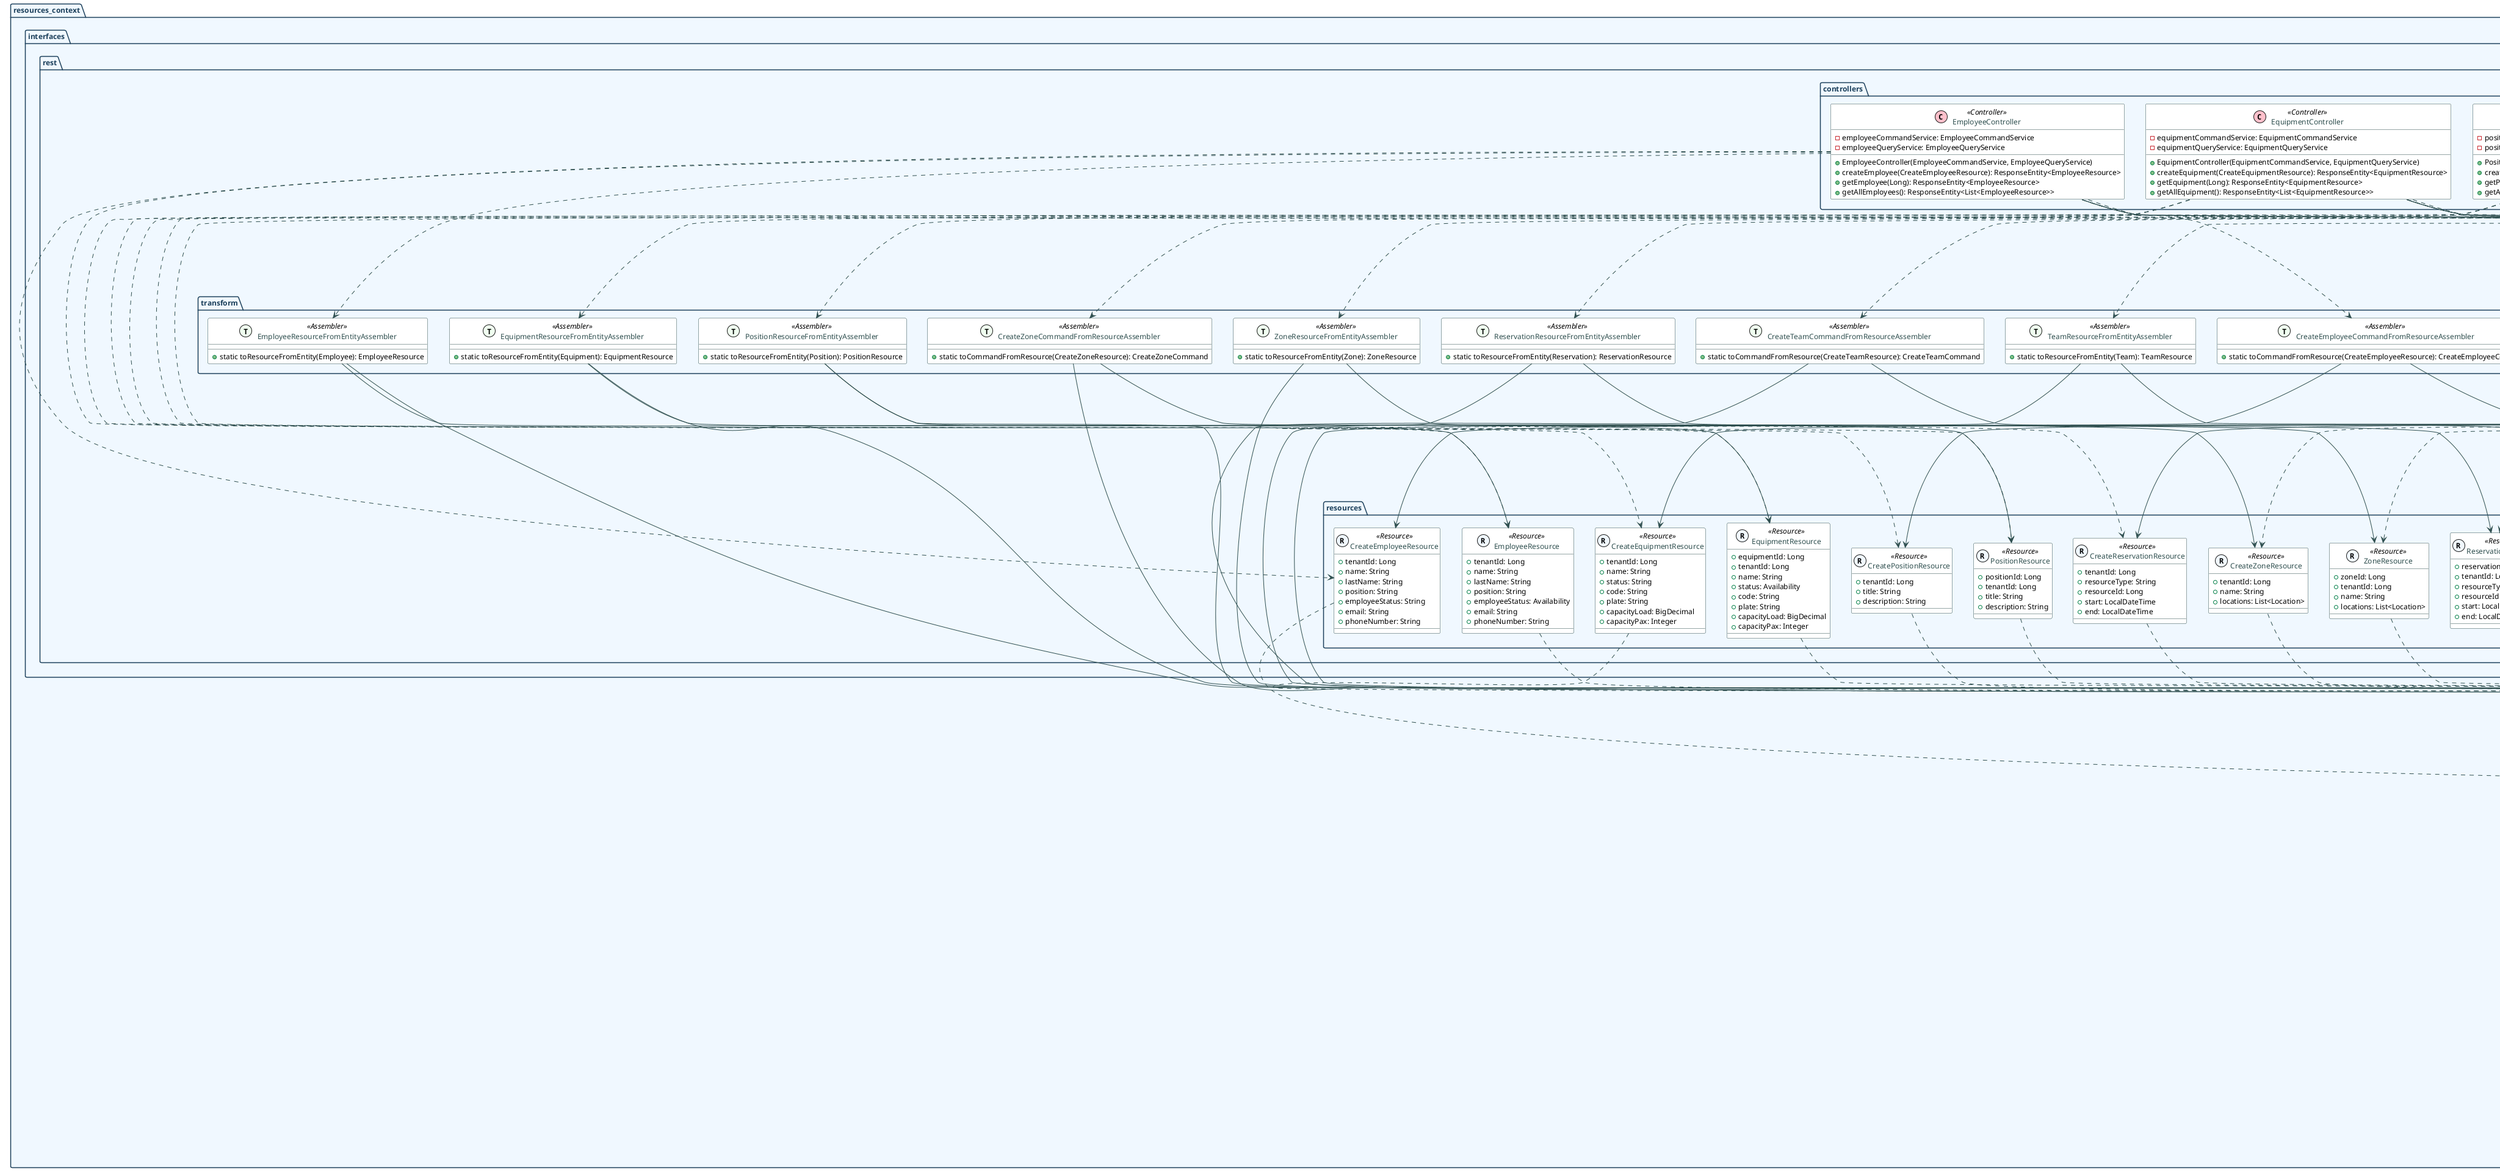 @startuml
!define DARKBLUE #F0F8FF
!define LIGHTBLUE #E0F2F7
!define GREEN #E6FFE6
!define ORANGE #FFFAF0
!define GREY #F5F5F5
!define RED #FFEEEE
!define PURPLE #E6E6FA
!define TEAL #E0FFFF

skinparam defaultFontName "Arial"
skinparam defaultFontSize 12
skinparam class {
    BackgroundColor White
    ArrowColor #2F4F4F
    BorderColor #2F4F4F
    FontColor #2F4F4F
}
skinparam package {
    BackgroundColor DARKBLUE
    BorderColor #1C405B
    FontColor #1C405B
}
skinparam stereotype {
    FontColor #6A5ACD
}

package "resources_context" {

    package "application" {
        package "internal" {
            package "commandservices" {
                class EmployeeCommandServiceImpl <<(S, #ADD8E6) Service>> {
                    - employeeRepository: EmployeeRepository
                    + EmployeeCommandServiceImpl(EmployeeRepository)
                    + handle(CreateEmployeeCommand): Long
                }
                class EquipmentCommandServiceImpl <<(S, #ADD8E6) Service>> {
                    - equipmentRepository: EquipmentRepository
                    + EquipmentCommandServiceImpl(EquipmentRepository)
                    + handle(CreateEquipmentCommand): Long
                }
                class PositionCommandServiceImpl <<(S, #ADD8E6) Service>> {
                    - positionRepository: PositionRepository
                    + PositionCommandServiceImpl(PositionRepository)
                    + handle(CreatePositionCommand): Long
                }
                class ReservationCommandServiceImpl <<(S, #ADD8E6) Service>> {
                    - reservationRepository: ReservationRepository
                    + ReservationCommandServiceImpl(ReservationRepository)
                    + handle(CreateReservationCommand): Long
                }
                class TeamCommandServiceImpl <<(S, #ADD8E6) Service>> {
                    - teamRepository: TeamRepository
                    + TeamCommandServiceImpl(TeamRepository)
                    + handle(CreateTeamCommand): Long
                }
                class ZoneCommandServiceImpl <<(S, #ADD8E6) Service>> {
                    - zoneRepository: ZoneRepository
                    + ZoneCommandServiceImpl(ZoneRepository)
                    + handle(CreateZoneCommand): Long
                }
            }
            package "queryservices" {
                class EmployeeQueryServiceImpl <<(S, #ADD8E6) Service>> {
                    - employeeRepository: EmployeeRepository
                    + EmployeeQueryServiceImpl(EmployeeRepository)
                    + handle(GetEmployeeByIdQuery): Optional<Employee>
                    + handle(GetAllEmployeesQuery): List<Employee>
                }
                class EquipmentQueryServiceImpl <<(S, #ADD8E6) Service>> {
                    - equipmentRepository: EquipmentRepository
                    + EquipmentQueryServiceImpl(EquipmentRepository)
                    + handle(GetEquipmentByIdQuery): Optional<Equipment>
                    + handle(GetAllEquipmentsQuery): List<Equipment>
                }
                class PositionQueryServiceImpl <<(S, #ADD8E6) Service>> {
                    - positionRepository: PositionRepository
                    + PositionQueryServiceImpl(PositionRepository)
                    + handle(GetPositionByIdQuery): Optional<Position>
                    + handle(GetAllPositionsQuery): List<Position>
                }
                class ReservationQueryServiceImpl <<(S, #ADD8E6) Service>> {
                    - reservationRepository: ReservationRepository
                    + ReservationQueryServiceImpl(ReservationRepository)
                    + handle(GetReservationByIdQuery): Optional<Reservation>
                    + handle(GetReservationsByResourceReference): List<Reservation>
                }
                class TeamQueryServiceImpl <<(S, #ADD8E6) Service>> {
                    - teamRepository: TeamRepository
                    + TeamQueryServiceImpl(TeamRepository)
                    + handle(GetTeamByIdQuery): Optional<Team>
                    + handle(GetAllTeamsQuery): List<Team>
                }
                class ZoneQueryServiceImpl <<(S, #ADD8E6) Service>> {
                    - zoneRepository: ZoneRepository
                    + ZoneQueryServiceImpl(ZoneRepository)
                    + handle(GetZoneByIdQuery): Optional<Zone>
                    + handle(GetAllZonesQuery): List<Zone>
                }
            }
        }
    }

    package "domain" {
        package "model" {
            package "aggregates" {
                class Employee <<(A, #B0E0E6) AggregateRoot>> {
                    - tenantId: TenantId <<Embedded>>
                    - name: FullName <<Embedded>>
                    - contactInfo: ContactInfo <<Embedded>>
                    - position: String
                    - employeeStatus: Availability <<Embedded>>
                    + Employee(Long, String, String, String, String, String, String)
                    + Employee()
                    + Employee(CreateEmployeeCommand)
                    + updateContactInfo(ContactInfo)
                    + changeAvailability(Availability)
                }
                class Equipment <<(A, #B0E0E6) AggregateRoot>> {
                    - tenantId: TenantId <<Embedded>>
                    - code: String
                    - name: String
                    - plate: String
                    - capacity: Capacity <<Embedded>>
                    - equipmentStatus: Availability <<Embedded>>
                    + Equipment(Long, String, String, String, String, BigDecimal, Integer)
                    + Equipment()
                    + Equipment(CreateEquipmentCommand)
                    + isAvailable(TimeInterval): boolean
                    + scheduleInspection(LocalDateTime)
                }
                class Position <<(A, #B0E0E6) AggregateRoot>> {
                    - tenantId: TenantId <<Embedded>>
                    - title: String
                    - description: String
                    + Position(Long, String, String)
                    + Position()
                    + Position(CreatePositionCommand)
                    + updateDetails(String, String)
                }
                class Reservation <<(A, #B0E0E6) AggregateRoot>> {
                    - tenantId: TenantId <<Embedded>>
                    - resourceReference: ResourceReference <<Embedded>>
                    - timeInterval: TimeInterval <<Embedded>>
                    + Reservation(Long, String, Long, LocalDateTime, LocalDateTime)
                    + Reservation()
                    + Reservation(CreateReservationCommand)
                    + static create(CreateReservationCommand): Reservation
                    + conflictsWith(TimeInterval): boolean
                }
                class Team <<(A, #B0E0E6) AggregateRoot>> {
                    - tenantId: TenantId <<Embedded>>
                    - name: String
                    - teamMembers: List<TeamMember> <<ElementCollection>>
                    + Team(Long, String, List<TeamMember>)
                    + Team()
                    + Team(CreateTeamCommand)
                    + addMember(TeamMember)
                    + removeMember(Long)
                    + validateMembersUnique()
                }
                class Zone <<(A, #B0E0E6) AggregateRoot>> {
                    - tenantId: TenantId <<Embedded>>
                    - name: String
                    - locationsList: List<Location> <<ElementCollection>>
                    + Zone(Long, String)
                    + Zone()
                    + Zone(CreateZoneCommand)
                }
            }
            package "commands" {
                class CreateEmployeeCommand <<(R, #FFDAB9) Record>> {
                    + tenantId: Long
                    + name: String
                    + lastName: String
                    + position: String
                    + employeeStatus: String
                    + email: String
                    + phoneNumber: String
                }
                class CreateEquipmentCommand <<(R, #FFDAB9) Record>> {
                    + tenantId: Long
                    + name: String
                    + status: String
                    + code: String
                    + plate: String
                    + capacityLoad: BigDecimal
                    + capacityPax: Integer
                }
                class CreatePositionCommand <<(R, #FFDAB9) Record>> {
                    + tenantId: Long
                    + title: String
                    + description: String
                }
                class CreateReservationCommand <<(R, #FFDAB9) Record>> {
                    + tenantId: Long
                    + resourceType: String
                    + resourceId: Long
                    + start: LocalDateTime
                    + end: LocalDateTime
                }
                class CreateTeamCommand <<(R, #FFDAB9) Record>> {
                    + tenantId: Long
                    + name: String
                    + teamMembers: List<TeamMember>
                }
                class CreateZoneCommand <<(R, #FFDAB9) Record>> {
                    + tenantId: Long
                    + name: String
                    + locations: List<Location>
                }
            }
            package "entities" {
                class Location <<(E, #90EE90) Entity>> {
                    - id: Long
                    - address: Address <<Embedded>>
                    - coordinates: Coordinates <<Embedded>>
                    + Location(Address, Coordinates)
                    + Location()
                }
                class TeamMember <<(E, #90EE90) Entity>> {
                    - id: Long
                    - employeeId: Long
                    + TeamMember(Long, Team)
                    + TeamMember()
                }
            }
            package "queries" {
                class GetAllEmployeesQuery <<(R, #FFFACD) Record>> {
                }
                class GetAllEquipmentsQuery <<(R, #FFFACD) Record>> {
                }
                class GetAllPositionsQuery <<(R, #FFFACD) Record>> {
                }
                class GetAllTeamsQuery <<(R, #FFFACD) Record>> {
                }
                class GetAllZonesQuery <<(R, #FFFACD) Record>> {
                }
                class GetEmployeeByIdQuery <<(R, #FFFACD) Record>> {
                    + employeeId: Long
                }
                class GetEquipmentByIdQuery <<(R, #FFFACD) Record>> {
                    + equipmentId: Long
                }
                class GetPositionByIdQuery <<(R, #FFFACD) Record>> {
                    + positionId: Long
                }
                class GetReservationByIdQuery <<(R, #FFFACD) Record>> {
                    + reservationId: Long
                }
                class GetReservationsByResourceReference <<(R, #FFFACD) Record>> {
                    + resourceId: Long
                    + resourceType: String
                }
                class GetTeamByIdQuery <<(R, #FFFACD) Record>> {
                    + teamId: Long
                }
                class GetZoneByIdQuery <<(R, #FFFACD) Record>> {
                    + zoneId: Long
                }
            }
            package "valueobjects" {
                class Address <<(V, #DDA0DD) ValueObject>> {
                    + street: String
                    + city: String
                    + country: String
                    + Address(String, String, String)
                }
                enum Availability <<(E, #D8BFD8) Enum>> {
                    AVAILABLE
                    UNAVAILABLE
                    VACATION
                    RESERVED
                }
                class Capacity <<(V, #DDA0DD) ValueObject>> {
                    + tons: BigDecimal
                    + passengers: Integer
                    + Capacity(BigDecimal, Integer)
                }
                class ContactInfo <<(V, #DDA0DD) ValueObject>> {
                    + email: String
                    + phoneNumber: String
                    + ContactInfo(String, String)
                }
                class Coordinates <<(V, #DDA0DD) ValueObject>> {
                    + latitude: Double
                    + longitude: Double
                    + Coordinates(Double, Double)
                }
                class Dni <<(V, #DDA0DD) ValueObject>> {
                    + dni: String
                    + Dni(String)
                }
                class FullName <<(V, #DDA0DD) ValueObject>> {
                    + firstName: String
                    + lastName: String
                    + FullName(String, String)
                }
                class LocationId <<(V, #DDA0DD) ValueObject>> {
                    + locationId: Long
                    + LocationId(Long)
                }
                class ResourceId <<(V, #DDA0DD) ValueObject>> {
                    + resourceId: Long
                    + ResourceId(Long)
                }
                class ResourceReference <<(V, #DDA0DD) ValueObject>> {
                    + resourceType: String
                    + resourceId: Long
                    + ResourceReference(String, Long)
                }
                enum ResourceType <<(E, #D8BFD8) Enum>> {
                    VEHICLE
                    EMPLOYEE
                    POSITION
                    ZONE
                    EQUIPMENT
                    TEAM
                }
                class TeamMemberId <<(V, #DDA0DD) ValueObject>> {
                    + teamMemberId: Long
                    + TeamMemberId(Long)
                }
                class TimeInterval <<(V, #DDA0DD) ValueObject>> {
                    + start: LocalDateTime
                    + end: LocalDateTime
                    + TimeInterval(LocalDateTime, LocalDateTime)
                    + overlaps(TimeInterval): boolean
                }
                class TenantId <<(V, #DDA0DD) ValueObject>> {
                    + value: Long
                    + TenantId(Long)
                }
            }
            package "services" {
                interface EmployeeCommandService <<(I, #CCCCFF) Interface>> {
                    + handle(CreateEmployeeCommand): Long
                }
                interface EmployeeQueryService <<(I, #CCCCFF) Interface>> {
                    + handle(GetEmployeeByIdQuery): Optional<Employee>
                    + handle(GetAllEmployeesQuery): List<Employee>
                }
                interface EquipmentCommandService <<(I, #CCCCFF) Interface>> {
                    + handle(CreateEquipmentCommand): Long
                }
                interface EquipmentQueryService <<(I, #CCCCFF) Interface>> {
                    + handle(GetEquipmentByIdQuery): Optional<Equipment>
                    + handle(GetAllEquipmentsQuery): List<Equipment>
                }
                interface PositionCommandService <<(I, #CCCCFF) Interface>> {
                    + handle(CreatePositionCommand): Long
                }
                interface PositionQueryService <<(I, #CCCCFF) Interface>> {
                    + handle(GetPositionByIdQuery): Optional<Position>
                    + handle(GetAllPositionsQuery): List<Position>
                }
                interface ReservationCommandService <<(I, #CCCCFF) Interface>> {
                    + handle(CreateReservationCommand): Long
                }
                interface ReservationQueryService <<(I, #CCCCFF) Interface>> {
                    + handle(GetReservationByIdQuery): Optional<Reservation>
                    + handle(GetReservationsByResourceReference): List<Reservation>
                }
                interface TeamCommandService <<(I, #CCCCFF) Interface>> {
                    + handle(CreateTeamCommand): Long
                }
                interface TeamQueryService <<(I, #CCCCFF) Interface>> {
                    + handle(GetTeamByIdQuery): Optional<Team>
                    + handle(GetAllTeamsQuery): List<Team>
                }
                interface ZoneCommandService <<(I, #CCCCFF) Interface>> {
                    + handle(CreateZoneCommand): Long
                }
                interface ZoneQueryService <<(I, #CCCCFF) Interface>> {
                    + handle(GetZoneByIdQuery): Optional<Zone>
                    + handle(GetAllZonesQuery): List<Zone>
                }
            }
        }
    }

    package "infrastructure" {
        package "persistence" {
            package "jpa" {
                package "repositories" {
                    interface EmployeeRepository <<(R, #D3D3D3) Repository>> {
                        + existsByName(FullName): boolean
                        + existsByNameAndIdIsNot(FullName, Long): boolean
                        + findById(Long): Optional<Employee>
                        + findAll(): List<Employee>
                        + save(Employee): Employee
                    }
                    interface EquipmentRepository <<(R, #D3D3D3) Repository>> {
                        + existsByPlate(String): boolean
                        + findById(Long): Optional<Equipment>
                        + findAll(): List<Equipment>
                        + save(Equipment): Equipment
                    }
                    interface PositionRepository <<(R, #D3D3D3) Repository>> {
                        + existsByTitle(String): boolean
                        + findById(Long): Optional<Position>
                        + findAll(): List<Position>
                        + save(Position): Position
                    }
                    interface ReservationRepository <<(R, #D3D3D3) Repository>> {
                        + findById(Long): Optional<Reservation>
                        + findByResourceReference(ResourceReference): List<Reservation>
                        + save(Reservation): Reservation
                    }
                    interface TeamRepository <<(R, #D3D3D3) Repository>> {
                        + existsByName(String): boolean
                        + findById(Long): Optional<Team>
                        + findAll(): List<Team>
                        + save(Team): Team
                    }
                    interface ZoneRepository <<(R, #D3D3D3) Repository>> {
                        + existsByName(String): boolean
                        + findById(Long): Optional<Zone>
                        + findAll(): List<Zone>
                        + save(Zone): Zone
                    }
                }
            }
        }
    }

    package "interfaces" {
        package "rest" {
            package "controllers" {
                class EmployeeController <<(C, #FFC0CB) Controller>> {
                    - employeeCommandService: EmployeeCommandService
                    - employeeQueryService: EmployeeQueryService
                    + EmployeeController(EmployeeCommandService, EmployeeQueryService)
                    + createEmployee(CreateEmployeeResource): ResponseEntity<EmployeeResource>
                    + getEmployee(Long): ResponseEntity<EmployeeResource>
                    + getAllEmployees(): ResponseEntity<List<EmployeeResource>>
                }
                class EquipmentController <<(C, #FFC0CB) Controller>> {
                    - equipmentCommandService: EquipmentCommandService
                    - equipmentQueryService: EquipmentQueryService
                    + EquipmentController(EquipmentCommandService, EquipmentQueryService)
                    + createEquipment(CreateEquipmentResource): ResponseEntity<EquipmentResource>
                    + getEquipment(Long): ResponseEntity<EquipmentResource>
                    + getAllEquipment(): ResponseEntity<List<EquipmentResource>>
                }
                class PositionController <<(C, #FFC0CB) Controller>> {
                    - positionCommandService: PositionCommandService
                    - positionQueryService: PositionQueryService
                    + PositionController(PositionCommandService, PositionQueryService)
                    + createPosition(CreatePositionResource): ResponseEntity<PositionResource>
                    + getPosition(Long): ResponseEntity<PositionResource>
                    + getAllPositions(): ResponseEntity<List<PositionResource>>
                }
                class ReservationController <<(C, #FFC0CB) Controller>> {
                    - reservationCommandService: ReservationCommandService
                    - reservationQueryService: ReservationQueryService
                    + ReservationController(ReservationCommandService, ReservationQueryService)
                    + createReservation(CreateReservationResource): ResponseEntity<ReservationResource>
                    + getReservation(Long): ResponseEntity<ReservationResource>
                    + getReservationsByResourceReference(String, Long): ResponseEntity<List<ReservationResource>>
                }
                class TeamController <<(C, #FFC0CB) Controller>> {
                    - teamCommandService: TeamCommandService
                    - teamQueryService: TeamQueryService
                    + TeamController(TeamCommandService, TeamQueryService)
                    + createTeam(CreateTeamResource): ResponseEntity<TeamResource>
                    + getTeam(Long): ResponseEntity<TeamResource>
                    + getAllTeams(): ResponseEntity<List<TeamResource>>
                }
                class ZoneController <<(C, #FFC0CB) Controller>> {
                    - zoneCommandService: ZoneCommandService
                    - zoneQueryService: ZoneQueryService
                    + ZoneController(ZoneCommandService, ZoneQueryService)
                    + createZone(CreateZoneResource): ResponseEntity<ZoneResource>
                    + getZone(Long): ResponseEntity<ZoneResource>
                    + getAllZones(): ResponseEntity<List<ZoneResource>>
                }
            }
            package "resources" {
                class CreateEmployeeResource <<(R, #F0F8FF) Resource>> {
                    + tenantId: Long
                    + name: String
                    + lastName: String
                    + position: String
                    + employeeStatus: String
                    + email: String
                    + phoneNumber: String
                }
                class CreateEquipmentResource <<(R, #F0F8FF) Resource>> {
                    + tenantId: Long
                    + name: String
                    + status: String
                    + code: String
                    + plate: String
                    + capacityLoad: BigDecimal
                    + capacityPax: Integer
                }
                class CreatePositionResource <<(R, #F0F8FF) Resource>> {
                    + tenantId: Long
                    + title: String
                    + description: String
                }
                class CreateReservationResource <<(R, #F0F8FF) Resource>> {
                    + tenantId: Long
                    + resourceType: String
                    + resourceId: Long
                    + start: LocalDateTime
                    + end: LocalDateTime
                }
                class CreateTeamResource <<(R, #F0F8FF) Resource>> {
                    + tenantId: Long
                    + name: String
                    + teamMembers: List<TeamMember>
                }
                class CreateZoneResource <<(R, #F0F8FF) Resource>> {
                    + tenantId: Long
                    + name: String
                    + locations: List<Location>
                }
                class EmployeeResource <<(R, #F0F8FF) Resource>> {
                    + tenantId: Long
                    + name: String
                    + lastName: String
                    + position: String
                    + employeeStatus: Availability
                    + email: String
                    + phoneNumber: String
                }
                class EquipmentResource <<(R, #F0F8FF) Resource>> {
                    + equipmentId: Long
                    + tenantId: Long
                    + name: String
                    + status: Availability
                    + code: String
                    + plate: String
                    + capacityLoad: BigDecimal
                    + capacityPax: Integer
                }
                class PositionResource <<(R, #F0F8FF) Resource>> {
                    + positionId: Long
                    + tenantId: Long
                    + title: String
                    + description: String
                }
                class ReservationResource <<(R, #F0F8FF) Resource>> {
                    + reservationId: Long
                    + tenantId: Long
                    + resourceType: String
                    + resourceId: Long
                    + start: LocalDateTime
                    + end: LocalDateTime
                }
                class TeamResource <<(R, #F0F8FF) Resource>> {
                    + teamId: Long
                    + tenantId: Long
                    + name: String
                    + teamMembers: List<TeamMember>
                }
                class ZoneResource <<(R, #F0F8FF) Resource>> {
                    + zoneId: Long
                    + tenantId: Long
                    + name: String
                    + locations: List<Location>
                }
            }
            package "transform" {
                class CreateEmployeeCommandFromResourceAssembler <<(T, #F0FFF0) Assembler>> {
                    + static toCommandFromResource(CreateEmployeeResource): CreateEmployeeCommand
                }
                class CreateEquipmentCommandFromResourceAssembler <<(T, #F0FFF0) Assembler>> {
                    + static toCommandFromResource(CreateEquipmentResource): CreateEquipmentCommand
                }
                class CreatePositionCommandFromResourceAssembler <<(T, #F0FFF0) Assembler>> {
                    + static toCommandFromResource(CreatePositionResource): CreatePositionCommand
                }
                class CreateReservationCommandFromResourceAssembler <<(T, #F0FFF0) Assembler>> {
                    + static toCommandFromResource(CreateReservationResource): CreateReservationCommand
                }
                class CreateTeamCommandFromResourceAssembler <<(T, #F0FFF0) Assembler>> {
                    + static toCommandFromResource(CreateTeamResource): CreateTeamCommand
                }
                class CreateZoneCommandFromResourceAssembler <<(T, #F0FFF0) Assembler>> {
                    + static toCommandFromResource(CreateZoneResource): CreateZoneCommand
                }
                class EmployeeResourceFromEntityAssembler <<(T, #F0FFF0) Assembler>> {
                    + static toResourceFromEntity(Employee): EmployeeResource
                }
                class EquipmentResourceFromEntityAssembler <<(T, #F0FFF0) Assembler>> {
                    + static toResourceFromEntity(Equipment): EquipmentResource
                }
                class PositionResourceFromEntityAssembler <<(T, #F0FFF0) Assembler>> {
                    + static toResourceFromEntity(Position): PositionResource
                }
                class ReservationResourceFromEntityAssembler <<(T, #F0FFF0) Assembler>> {
                    + static toResourceFromEntity(Reservation): ReservationResource
                }
                class TeamResourceFromEntityAssembler <<(T, #F0FFF0) Assembler>> {
                    + static toResourceFromEntity(Team): TeamResource
                }
                class ZoneResourceFromEntityAssembler <<(T, #F0FFF0) Assembler>> {
                    + static toResourceFromEntity(Zone): ZoneResource
                }
            }
        }
    }
}

abstract class AuditableAbstractAggregateRoot<T> {
    + getId(): Long
}


EmployeeCommandServiceImpl ..|> EmployeeCommandService
EquipmentCommandServiceImpl ..|> EquipmentCommandService
PositionCommandServiceImpl ..|> PositionCommandService
ReservationCommandServiceImpl ..|> ReservationCommandService
TeamCommandServiceImpl ..|> TeamCommandService
ZoneCommandServiceImpl ..|> ZoneCommandService

EmployeeQueryServiceImpl ..|> EmployeeQueryService
EquipmentQueryServiceImpl ..|> EquipmentQueryService
PositionQueryServiceImpl ..|> PositionQueryService
ReservationQueryServiceImpl ..|> ReservationQueryService
TeamQueryServiceImpl ..|> TeamQueryService
ZoneQueryServiceImpl ..|> ZoneQueryService

EmployeeCommandServiceImpl --> EmployeeRepository
EquipmentCommandServiceImpl --> EquipmentRepository
PositionCommandServiceImpl --> PositionRepository
ReservationCommandServiceImpl --> ReservationRepository
TeamCommandServiceImpl --> TeamRepository
ZoneCommandServiceImpl --> ZoneRepository

EmployeeQueryServiceImpl --> EmployeeRepository
EquipmentQueryServiceImpl --> EquipmentRepository
PositionQueryServiceImpl --> PositionRepository
ReservationQueryServiceImpl --> ReservationRepository
TeamQueryServiceImpl --> TeamRepository
ZoneQueryServiceImpl --> ZoneRepository

Employee --* TenantId
Employee --* FullName
Employee --* ContactInfo
Employee --* Availability
Equipment --* TenantId
Equipment --* Capacity
Equipment --* Availability
Position --* TenantId
Reservation --* TenantId
Reservation --* ResourceReference
Reservation --* TimeInterval
Team --* TenantId
Team --* TeamMember
Zone --* TenantId
Zone --* Location

Team "1" o-- "0..*" TeamMember : teamMembers >
Zone "1" o-- "0..*" Location : locationsList >
Location "1" *-- "1" Address
Location "1" *-- "1" Coordinates

CreateEmployeeCommand ..> FullName
CreateEmployeeCommand ..> ContactInfo
CreateEmployeeCommand ..> Availability
CreateEquipmentCommand ..> Capacity
CreateEquipmentCommand ..> Availability
CreatePositionCommand ..> TenantId
CreateReservationCommand ..> ResourceType
CreateReservationCommand ..> TenantId
CreateReservationCommand ..> ResourceReference
CreateReservationCommand ..> TimeInterval
CreateTeamCommand ..> TenantId
CreateTeamCommand ..> TeamMember
CreateZoneCommand ..> TenantId
CreateZoneCommand ..> Location

GetEmployeeByIdQuery ..> Employee
GetEquipmentByIdQuery ..> Equipment
GetPositionByIdQuery ..> Position
GetReservationByIdQuery ..> Reservation
GetReservationsByResourceReference ..> ResourceReference
GetTeamByIdQuery ..> Team
GetZoneByIdQuery ..> Zone

EmployeeRepository ..> Employee
EmployeeRepository ..> FullName
EquipmentRepository ..> Equipment
PositionRepository ..> Position
ReservationRepository ..> Reservation
ReservationRepository ..> ResourceReference
TeamRepository ..> Team
ZoneRepository ..> Zone

Employee --|> AuditableAbstractAggregateRoot
Equipment --|> AuditableAbstractAggregateRoot
Position --|> AuditableAbstractAggregateRoot
Reservation --|> AuditableAbstractAggregateRoot
Team --|> AuditableAbstractAggregateRoot
Zone --|> AuditableAbstractAggregateRoot

EmployeeController --> EmployeeCommandService
EmployeeController --> EmployeeQueryService
EmployeeController ..> CreateEmployeeResource
EmployeeController ..> EmployeeResource
EmployeeController ..> CreateEmployeeCommandFromResourceAssembler
EmployeeController ..> EmployeeResourceFromEntityAssembler
EmployeeController ..> GetEmployeeByIdQuery
EmployeeController ..> GetAllEmployeesQuery

EquipmentController --> EquipmentCommandService
EquipmentController --> EquipmentQueryService
EquipmentController ..> CreateEquipmentResource
EquipmentController ..> EquipmentResource
EquipmentController ..> CreateEquipmentCommandFromResourceAssembler
EquipmentController ..> EquipmentResourceFromEntityAssembler
EquipmentController ..> GetEquipmentByIdQuery
EquipmentController ..> GetAllEquipmentsQuery

PositionController --> PositionCommandService
PositionController --> PositionQueryService
PositionController ..> CreatePositionResource
PositionController ..> PositionResource
PositionController ..> CreatePositionCommandFromResourceAssembler
PositionController ..> PositionResourceFromEntityAssembler
PositionController ..> GetPositionByIdQuery
PositionController ..> GetAllPositionsQuery

ReservationController --> ReservationCommandService
ReservationController --> ReservationQueryService
ReservationController ..> CreateReservationResource
ReservationController ..> ReservationResource
ReservationController ..> CreateReservationCommandFromResourceAssembler
ReservationController ..> ReservationResourceFromEntityAssembler
ReservationController ..> GetReservationByIdQuery
ReservationController ..> GetReservationsByResourceReference

TeamController --> TeamCommandService
TeamController --> TeamQueryService
TeamController ..> CreateTeamResource
TeamController ..> TeamResource
TeamController ..> CreateTeamCommandFromResourceAssembler
TeamController ..> TeamResourceFromEntityAssembler
TeamController ..> GetTeamByIdQuery
TeamController ..> GetAllTeamsQuery

ZoneController --> ZoneCommandService
ZoneController --> ZoneQueryService
ZoneController ..> CreateZoneResource
ZoneController ..> ZoneResource
ZoneController ..> CreateZoneCommandFromResourceAssembler
ZoneController ..> ZoneResourceFromEntityAssembler
ZoneController ..> GetZoneByIdQuery
ZoneController ..> GetAllZonesQuery

CreateEmployeeResource ..> CreateEmployeeCommand
CreateEquipmentResource ..> CreateEquipmentCommand
CreatePositionResource ..> CreatePositionCommand
CreateReservationResource ..> CreateReservationCommand
CreateTeamResource ..> CreateTeamCommand
CreateZoneResource ..> CreateZoneCommand

EmployeeResource ..> Employee
EquipmentResource ..> Equipment
PositionResource ..> Position
ReservationResource ..> Reservation
TeamResource ..> Team
ZoneResource ..> Zone

CreateEmployeeCommandFromResourceAssembler --> CreateEmployeeResource
CreateEmployeeCommandFromResourceAssembler --> CreateEmployeeCommand

EmployeeResourceFromEntityAssembler --> Employee
EmployeeResourceFromEntityAssembler --> EmployeeResource

CreateEquipmentCommandFromResourceAssembler --> CreateEquipmentResource
CreateEquipmentCommandFromResourceAssembler --> CreateEquipmentCommand

EquipmentResourceFromEntityAssembler --> Equipment
EquipmentResourceFromEntityAssembler --> EquipmentResource

CreatePositionCommandFromResourceAssembler --> CreatePositionResource
CreatePositionCommandFromResourceAssembler --> CreatePositionCommand

PositionResourceFromEntityAssembler --> Position
PositionResourceFromEntityAssembler --> PositionResource

CreateReservationCommandFromResourceAssembler --> CreateReservationResource
CreateReservationCommandFromResourceAssembler --> CreateReservationCommand

ReservationResourceFromEntityAssembler --> Reservation
ReservationResourceFromEntityAssembler --> ReservationResource

CreateTeamCommandFromResourceAssembler --> CreateTeamResource
CreateTeamCommandFromResourceAssembler --> CreateTeamCommand

TeamResourceFromEntityAssembler --> Team
TeamResourceFromEntityAssembler --> TeamResource

CreateZoneCommandFromResourceAssembler --> CreateZoneResource
CreateZoneCommandFromResourceAssembler --> CreateZoneCommand

ZoneResourceFromEntityAssembler --> Zone
ZoneResourceFromEntityAssembler --> ZoneResource

@enduml
